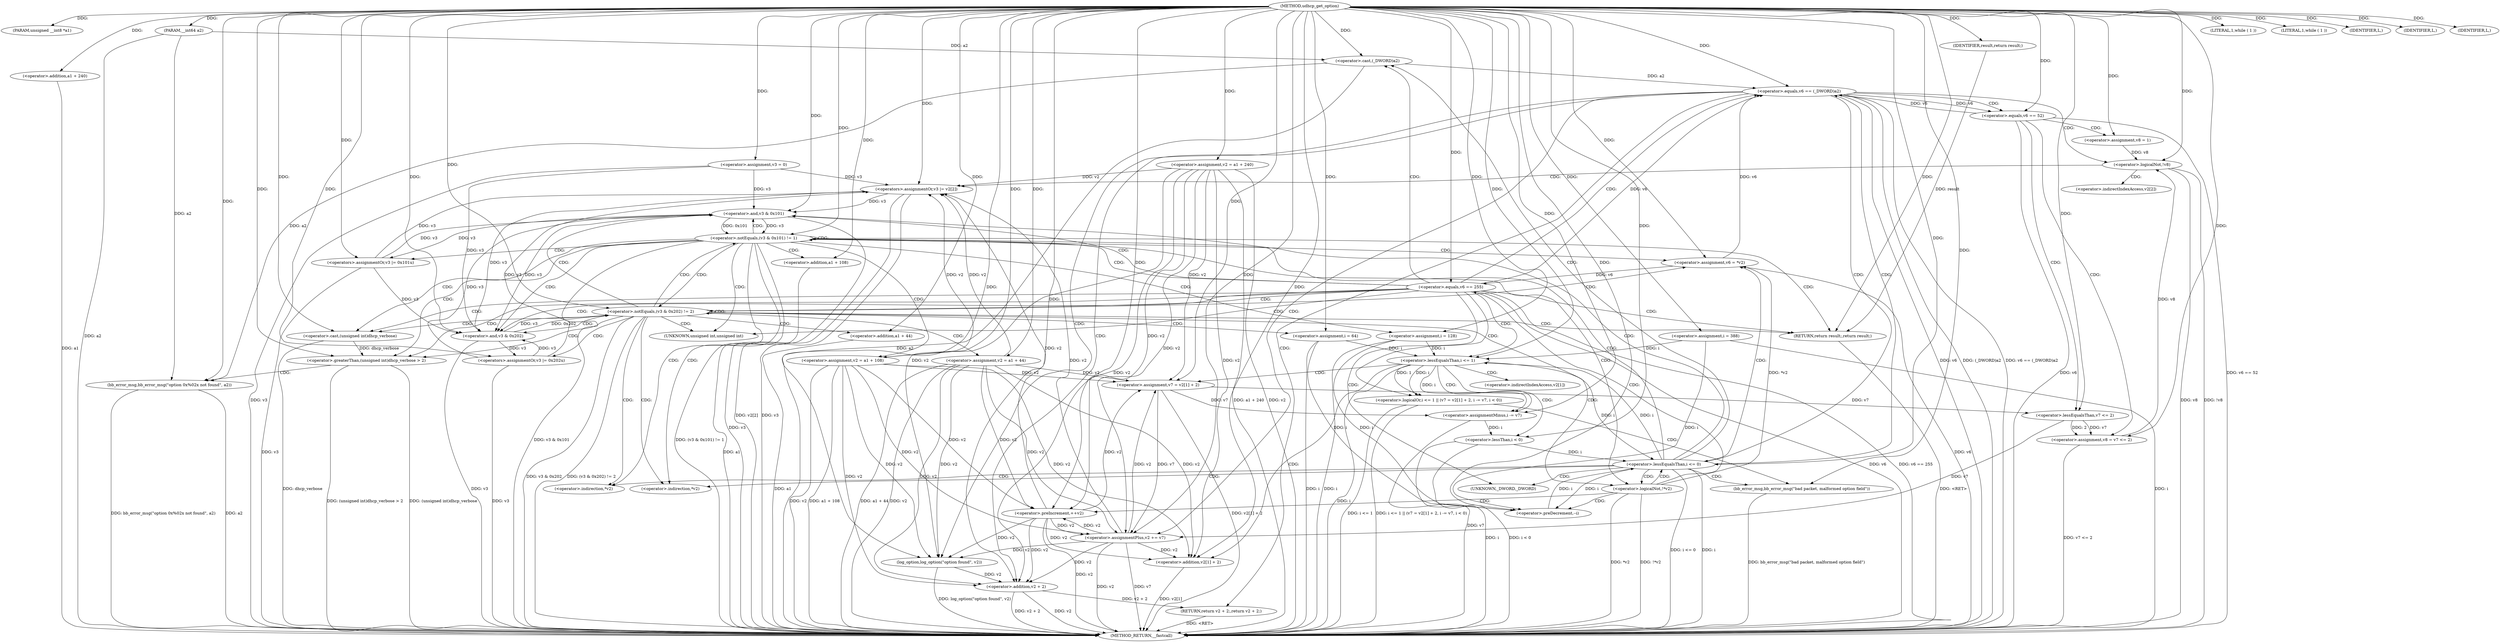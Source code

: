 digraph udhcp_get_option {  
"1000108" [label = "(METHOD,udhcp_get_option)" ]
"1000276" [label = "(METHOD_RETURN,__fastcall)" ]
"1000109" [label = "(PARAM,unsigned __int8 *a1)" ]
"1000110" [label = "(PARAM,__int64 a2)" ]
"1000119" [label = "(<operator>.assignment,v2 = a1 + 240)" ]
"1000121" [label = "(<operator>.addition,a1 + 240)" ]
"1000124" [label = "(<operator>.assignment,v3 = 0)" ]
"1000128" [label = "(<operator>.assignment,i = 388)" ]
"1000131" [label = "(<operator>.assignment,i = 64)" ]
"1000136" [label = "(LITERAL,1,while ( 1 ))" ]
"1000139" [label = "(LITERAL,1,while ( 1 ))" ]
"1000141" [label = "(<operator>.assignment,v6 = *v2)" ]
"1000146" [label = "(<operator>.logicalNot,!*v2)" ]
"1000150" [label = "(<operator>.preDecrement,--i)" ]
"1000152" [label = "(<operator>.preIncrement,++v2)" ]
"1000156" [label = "(<operator>.equals,v6 == 255)" ]
"1000161" [label = "(<operator>.logicalOr,i <= 1 || (v7 = v2[1] + 2, i -= v7, i < 0))" ]
"1000162" [label = "(<operator>.lessEqualsThan,i <= 1)" ]
"1000166" [label = "(<operator>.assignment,v7 = v2[1] + 2)" ]
"1000168" [label = "(<operator>.addition,v2[1] + 2)" ]
"1000174" [label = "(<operator>.assignmentMinus,i -= v7)" ]
"1000177" [label = "(<operator>.lessThan,i < 0)" ]
"1000182" [label = "(bb_error_msg,bb_error_msg(\"bad packet, malformed option field\"))" ]
"1000184" [label = "(IDENTIFIER,L,)" ]
"1000186" [label = "(<operator>.equals,v6 == (_DWORD)a2)" ]
"1000188" [label = "(<operator>.cast,(_DWORD)a2)" ]
"1000192" [label = "(log_option,log_option(\"option found\", v2))" ]
"1000195" [label = "(RETURN,return v2 + 2;,return v2 + 2;)" ]
"1000196" [label = "(<operator>.addition,v2 + 2)" ]
"1000200" [label = "(<operator>.equals,v6 == 52)" ]
"1000203" [label = "(<operator>.assignment,v8 = v7 <= 2)" ]
"1000205" [label = "(<operator>.lessEqualsThan,v7 <= 2)" ]
"1000209" [label = "(<operator>.assignment,v8 = 1)" ]
"1000213" [label = "(<operator>.logicalNot,!v8)" ]
"1000215" [label = "(<operators>.assignmentOr,v3 |= v2[2])" ]
"1000220" [label = "(<operator>.assignmentPlus,v2 += v7)" ]
"1000225" [label = "(<operator>.lessEqualsThan,i <= 0)" ]
"1000230" [label = "(<operator>.notEquals,(v3 & 0x101) != 1)" ]
"1000231" [label = "(<operator>.and,v3 & 0x101)" ]
"1000236" [label = "(<operators>.assignmentOr,v3 |= 0x101u)" ]
"1000239" [label = "(<operator>.assignment,v2 = a1 + 108)" ]
"1000241" [label = "(<operator>.addition,a1 + 108)" ]
"1000244" [label = "(<operator>.assignment,i = 128)" ]
"1000248" [label = "(<operator>.notEquals,(v3 & 0x202) != 2)" ]
"1000249" [label = "(<operator>.and,v3 & 0x202)" ]
"1000254" [label = "(<operators>.assignmentOr,v3 |= 0x202u)" ]
"1000257" [label = "(<operator>.assignment,v2 = a1 + 44)" ]
"1000259" [label = "(<operator>.addition,a1 + 44)" ]
"1000262" [label = "(IDENTIFIER,L,)" ]
"1000264" [label = "(<operator>.greaterThan,(unsigned int)dhcp_verbose > 2)" ]
"1000265" [label = "(<operator>.cast,(unsigned int)dhcp_verbose)" ]
"1000270" [label = "(bb_error_msg,bb_error_msg(\"option 0x%02x not found\", a2))" ]
"1000273" [label = "(IDENTIFIER,L,)" ]
"1000274" [label = "(RETURN,return result;,return result;)" ]
"1000275" [label = "(IDENTIFIER,result,return result;)" ]
"1000143" [label = "(<operator>.indirection,*v2)" ]
"1000147" [label = "(<operator>.indirection,*v2)" ]
"1000169" [label = "(<operator>.indirectIndexAccess,v2[1])" ]
"1000189" [label = "(UNKNOWN,_DWORD,_DWORD)" ]
"1000217" [label = "(<operator>.indirectIndexAccess,v2[2])" ]
"1000266" [label = "(UNKNOWN,unsigned int,unsigned int)" ]
  "1000195" -> "1000276"  [ label = "DDG: <RET>"] 
  "1000259" -> "1000276"  [ label = "DDG: a1"] 
  "1000230" -> "1000276"  [ label = "DDG: v3 & 0x101"] 
  "1000186" -> "1000276"  [ label = "DDG: v6"] 
  "1000264" -> "1000276"  [ label = "DDG: (unsigned int)dhcp_verbose > 2"] 
  "1000196" -> "1000276"  [ label = "DDG: v2"] 
  "1000161" -> "1000276"  [ label = "DDG: i <= 1 || (v7 = v2[1] + 2, i -= v7, i < 0)"] 
  "1000265" -> "1000276"  [ label = "DDG: dhcp_verbose"] 
  "1000203" -> "1000276"  [ label = "DDG: v7 <= 2"] 
  "1000200" -> "1000276"  [ label = "DDG: v6 == 52"] 
  "1000162" -> "1000276"  [ label = "DDG: i"] 
  "1000119" -> "1000276"  [ label = "DDG: v2"] 
  "1000257" -> "1000276"  [ label = "DDG: a1 + 44"] 
  "1000264" -> "1000276"  [ label = "DDG: (unsigned int)dhcp_verbose"] 
  "1000121" -> "1000276"  [ label = "DDG: a1"] 
  "1000257" -> "1000276"  [ label = "DDG: v2"] 
  "1000141" -> "1000276"  [ label = "DDG: v6"] 
  "1000213" -> "1000276"  [ label = "DDG: !v8"] 
  "1000156" -> "1000276"  [ label = "DDG: v6"] 
  "1000215" -> "1000276"  [ label = "DDG: v2[2]"] 
  "1000177" -> "1000276"  [ label = "DDG: i"] 
  "1000230" -> "1000276"  [ label = "DDG: (v3 & 0x101) != 1"] 
  "1000220" -> "1000276"  [ label = "DDG: v2"] 
  "1000119" -> "1000276"  [ label = "DDG: a1 + 240"] 
  "1000270" -> "1000276"  [ label = "DDG: a2"] 
  "1000213" -> "1000276"  [ label = "DDG: v8"] 
  "1000270" -> "1000276"  [ label = "DDG: bb_error_msg(\"option 0x%02x not found\", a2)"] 
  "1000152" -> "1000276"  [ label = "DDG: v2"] 
  "1000225" -> "1000276"  [ label = "DDG: i"] 
  "1000239" -> "1000276"  [ label = "DDG: a1 + 108"] 
  "1000110" -> "1000276"  [ label = "DDG: a2"] 
  "1000249" -> "1000276"  [ label = "DDG: v3"] 
  "1000182" -> "1000276"  [ label = "DDG: bb_error_msg(\"bad packet, malformed option field\")"] 
  "1000146" -> "1000276"  [ label = "DDG: *v2"] 
  "1000188" -> "1000276"  [ label = "DDG: a2"] 
  "1000236" -> "1000276"  [ label = "DDG: v3"] 
  "1000231" -> "1000276"  [ label = "DDG: v3"] 
  "1000254" -> "1000276"  [ label = "DDG: v3"] 
  "1000220" -> "1000276"  [ label = "DDG: v7"] 
  "1000248" -> "1000276"  [ label = "DDG: v3 & 0x202"] 
  "1000248" -> "1000276"  [ label = "DDG: (v3 & 0x202) != 2"] 
  "1000225" -> "1000276"  [ label = "DDG: i <= 0"] 
  "1000186" -> "1000276"  [ label = "DDG: (_DWORD)a2"] 
  "1000124" -> "1000276"  [ label = "DDG: v3"] 
  "1000192" -> "1000276"  [ label = "DDG: log_option(\"option found\", v2)"] 
  "1000156" -> "1000276"  [ label = "DDG: v6 == 255"] 
  "1000200" -> "1000276"  [ label = "DDG: v6"] 
  "1000177" -> "1000276"  [ label = "DDG: i < 0"] 
  "1000241" -> "1000276"  [ label = "DDG: a1"] 
  "1000174" -> "1000276"  [ label = "DDG: v7"] 
  "1000196" -> "1000276"  [ label = "DDG: v2 + 2"] 
  "1000168" -> "1000276"  [ label = "DDG: v2[1]"] 
  "1000215" -> "1000276"  [ label = "DDG: v3"] 
  "1000128" -> "1000276"  [ label = "DDG: i"] 
  "1000146" -> "1000276"  [ label = "DDG: !*v2"] 
  "1000239" -> "1000276"  [ label = "DDG: v2"] 
  "1000244" -> "1000276"  [ label = "DDG: i"] 
  "1000166" -> "1000276"  [ label = "DDG: v2[1] + 2"] 
  "1000161" -> "1000276"  [ label = "DDG: i <= 1"] 
  "1000186" -> "1000276"  [ label = "DDG: v6 == (_DWORD)a2"] 
  "1000131" -> "1000276"  [ label = "DDG: i"] 
  "1000274" -> "1000276"  [ label = "DDG: <RET>"] 
  "1000108" -> "1000109"  [ label = "DDG: "] 
  "1000108" -> "1000110"  [ label = "DDG: "] 
  "1000108" -> "1000119"  [ label = "DDG: "] 
  "1000108" -> "1000121"  [ label = "DDG: "] 
  "1000108" -> "1000124"  [ label = "DDG: "] 
  "1000108" -> "1000128"  [ label = "DDG: "] 
  "1000108" -> "1000131"  [ label = "DDG: "] 
  "1000108" -> "1000136"  [ label = "DDG: "] 
  "1000108" -> "1000139"  [ label = "DDG: "] 
  "1000146" -> "1000141"  [ label = "DDG: *v2"] 
  "1000108" -> "1000141"  [ label = "DDG: "] 
  "1000225" -> "1000150"  [ label = "DDG: i"] 
  "1000128" -> "1000150"  [ label = "DDG: i"] 
  "1000244" -> "1000150"  [ label = "DDG: i"] 
  "1000131" -> "1000150"  [ label = "DDG: i"] 
  "1000108" -> "1000150"  [ label = "DDG: "] 
  "1000119" -> "1000152"  [ label = "DDG: v2"] 
  "1000257" -> "1000152"  [ label = "DDG: v2"] 
  "1000220" -> "1000152"  [ label = "DDG: v2"] 
  "1000239" -> "1000152"  [ label = "DDG: v2"] 
  "1000108" -> "1000152"  [ label = "DDG: "] 
  "1000141" -> "1000156"  [ label = "DDG: v6"] 
  "1000108" -> "1000156"  [ label = "DDG: "] 
  "1000162" -> "1000161"  [ label = "DDG: i"] 
  "1000162" -> "1000161"  [ label = "DDG: 1"] 
  "1000225" -> "1000162"  [ label = "DDG: i"] 
  "1000128" -> "1000162"  [ label = "DDG: i"] 
  "1000244" -> "1000162"  [ label = "DDG: i"] 
  "1000131" -> "1000162"  [ label = "DDG: i"] 
  "1000108" -> "1000162"  [ label = "DDG: "] 
  "1000119" -> "1000166"  [ label = "DDG: v2"] 
  "1000257" -> "1000166"  [ label = "DDG: v2"] 
  "1000220" -> "1000166"  [ label = "DDG: v2"] 
  "1000152" -> "1000166"  [ label = "DDG: v2"] 
  "1000239" -> "1000166"  [ label = "DDG: v2"] 
  "1000108" -> "1000166"  [ label = "DDG: "] 
  "1000119" -> "1000168"  [ label = "DDG: v2"] 
  "1000257" -> "1000168"  [ label = "DDG: v2"] 
  "1000220" -> "1000168"  [ label = "DDG: v2"] 
  "1000152" -> "1000168"  [ label = "DDG: v2"] 
  "1000239" -> "1000168"  [ label = "DDG: v2"] 
  "1000108" -> "1000168"  [ label = "DDG: "] 
  "1000166" -> "1000174"  [ label = "DDG: v7"] 
  "1000108" -> "1000174"  [ label = "DDG: "] 
  "1000162" -> "1000174"  [ label = "DDG: i"] 
  "1000174" -> "1000177"  [ label = "DDG: i"] 
  "1000108" -> "1000177"  [ label = "DDG: "] 
  "1000108" -> "1000182"  [ label = "DDG: "] 
  "1000108" -> "1000184"  [ label = "DDG: "] 
  "1000141" -> "1000186"  [ label = "DDG: v6"] 
  "1000156" -> "1000186"  [ label = "DDG: v6"] 
  "1000200" -> "1000186"  [ label = "DDG: v6"] 
  "1000108" -> "1000186"  [ label = "DDG: "] 
  "1000188" -> "1000186"  [ label = "DDG: a2"] 
  "1000110" -> "1000188"  [ label = "DDG: a2"] 
  "1000108" -> "1000188"  [ label = "DDG: "] 
  "1000108" -> "1000192"  [ label = "DDG: "] 
  "1000119" -> "1000192"  [ label = "DDG: v2"] 
  "1000257" -> "1000192"  [ label = "DDG: v2"] 
  "1000220" -> "1000192"  [ label = "DDG: v2"] 
  "1000152" -> "1000192"  [ label = "DDG: v2"] 
  "1000239" -> "1000192"  [ label = "DDG: v2"] 
  "1000196" -> "1000195"  [ label = "DDG: v2 + 2"] 
  "1000192" -> "1000196"  [ label = "DDG: v2"] 
  "1000108" -> "1000196"  [ label = "DDG: "] 
  "1000119" -> "1000196"  [ label = "DDG: v2"] 
  "1000257" -> "1000196"  [ label = "DDG: v2"] 
  "1000220" -> "1000196"  [ label = "DDG: v2"] 
  "1000152" -> "1000196"  [ label = "DDG: v2"] 
  "1000239" -> "1000196"  [ label = "DDG: v2"] 
  "1000186" -> "1000200"  [ label = "DDG: v6"] 
  "1000108" -> "1000200"  [ label = "DDG: "] 
  "1000205" -> "1000203"  [ label = "DDG: v7"] 
  "1000205" -> "1000203"  [ label = "DDG: 2"] 
  "1000108" -> "1000203"  [ label = "DDG: "] 
  "1000108" -> "1000205"  [ label = "DDG: "] 
  "1000166" -> "1000205"  [ label = "DDG: v7"] 
  "1000108" -> "1000209"  [ label = "DDG: "] 
  "1000203" -> "1000213"  [ label = "DDG: v8"] 
  "1000209" -> "1000213"  [ label = "DDG: v8"] 
  "1000108" -> "1000213"  [ label = "DDG: "] 
  "1000119" -> "1000215"  [ label = "DDG: v2"] 
  "1000257" -> "1000215"  [ label = "DDG: v2"] 
  "1000220" -> "1000215"  [ label = "DDG: v2"] 
  "1000152" -> "1000215"  [ label = "DDG: v2"] 
  "1000239" -> "1000215"  [ label = "DDG: v2"] 
  "1000236" -> "1000215"  [ label = "DDG: v3"] 
  "1000254" -> "1000215"  [ label = "DDG: v3"] 
  "1000124" -> "1000215"  [ label = "DDG: v3"] 
  "1000108" -> "1000215"  [ label = "DDG: "] 
  "1000205" -> "1000220"  [ label = "DDG: v7"] 
  "1000108" -> "1000220"  [ label = "DDG: "] 
  "1000166" -> "1000220"  [ label = "DDG: v7"] 
  "1000119" -> "1000220"  [ label = "DDG: v2"] 
  "1000257" -> "1000220"  [ label = "DDG: v2"] 
  "1000152" -> "1000220"  [ label = "DDG: v2"] 
  "1000239" -> "1000220"  [ label = "DDG: v2"] 
  "1000162" -> "1000225"  [ label = "DDG: i"] 
  "1000177" -> "1000225"  [ label = "DDG: i"] 
  "1000150" -> "1000225"  [ label = "DDG: i"] 
  "1000108" -> "1000225"  [ label = "DDG: "] 
  "1000231" -> "1000230"  [ label = "DDG: v3"] 
  "1000231" -> "1000230"  [ label = "DDG: 0x101"] 
  "1000236" -> "1000231"  [ label = "DDG: v3"] 
  "1000254" -> "1000231"  [ label = "DDG: v3"] 
  "1000124" -> "1000231"  [ label = "DDG: v3"] 
  "1000215" -> "1000231"  [ label = "DDG: v3"] 
  "1000108" -> "1000231"  [ label = "DDG: "] 
  "1000108" -> "1000230"  [ label = "DDG: "] 
  "1000108" -> "1000236"  [ label = "DDG: "] 
  "1000231" -> "1000236"  [ label = "DDG: v3"] 
  "1000108" -> "1000239"  [ label = "DDG: "] 
  "1000108" -> "1000241"  [ label = "DDG: "] 
  "1000108" -> "1000244"  [ label = "DDG: "] 
  "1000249" -> "1000248"  [ label = "DDG: v3"] 
  "1000249" -> "1000248"  [ label = "DDG: 0x202"] 
  "1000236" -> "1000249"  [ label = "DDG: v3"] 
  "1000124" -> "1000249"  [ label = "DDG: v3"] 
  "1000215" -> "1000249"  [ label = "DDG: v3"] 
  "1000231" -> "1000249"  [ label = "DDG: v3"] 
  "1000254" -> "1000249"  [ label = "DDG: v3"] 
  "1000108" -> "1000249"  [ label = "DDG: "] 
  "1000108" -> "1000248"  [ label = "DDG: "] 
  "1000108" -> "1000254"  [ label = "DDG: "] 
  "1000249" -> "1000254"  [ label = "DDG: v3"] 
  "1000108" -> "1000257"  [ label = "DDG: "] 
  "1000108" -> "1000259"  [ label = "DDG: "] 
  "1000108" -> "1000262"  [ label = "DDG: "] 
  "1000265" -> "1000264"  [ label = "DDG: dhcp_verbose"] 
  "1000108" -> "1000265"  [ label = "DDG: "] 
  "1000108" -> "1000264"  [ label = "DDG: "] 
  "1000108" -> "1000270"  [ label = "DDG: "] 
  "1000188" -> "1000270"  [ label = "DDG: a2"] 
  "1000110" -> "1000270"  [ label = "DDG: a2"] 
  "1000108" -> "1000273"  [ label = "DDG: "] 
  "1000275" -> "1000274"  [ label = "DDG: result"] 
  "1000108" -> "1000274"  [ label = "DDG: "] 
  "1000108" -> "1000275"  [ label = "DDG: "] 
  "1000146" -> "1000225"  [ label = "CDG: "] 
  "1000146" -> "1000156"  [ label = "CDG: "] 
  "1000146" -> "1000152"  [ label = "CDG: "] 
  "1000146" -> "1000150"  [ label = "CDG: "] 
  "1000156" -> "1000162"  [ label = "CDG: "] 
  "1000156" -> "1000161"  [ label = "CDG: "] 
  "1000156" -> "1000189"  [ label = "CDG: "] 
  "1000156" -> "1000188"  [ label = "CDG: "] 
  "1000156" -> "1000186"  [ label = "CDG: "] 
  "1000156" -> "1000231"  [ label = "CDG: "] 
  "1000156" -> "1000230"  [ label = "CDG: "] 
  "1000156" -> "1000249"  [ label = "CDG: "] 
  "1000156" -> "1000248"  [ label = "CDG: "] 
  "1000156" -> "1000266"  [ label = "CDG: "] 
  "1000156" -> "1000265"  [ label = "CDG: "] 
  "1000156" -> "1000264"  [ label = "CDG: "] 
  "1000156" -> "1000274"  [ label = "CDG: "] 
  "1000161" -> "1000182"  [ label = "CDG: "] 
  "1000162" -> "1000174"  [ label = "CDG: "] 
  "1000162" -> "1000169"  [ label = "CDG: "] 
  "1000162" -> "1000168"  [ label = "CDG: "] 
  "1000162" -> "1000166"  [ label = "CDG: "] 
  "1000162" -> "1000177"  [ label = "CDG: "] 
  "1000186" -> "1000192"  [ label = "CDG: "] 
  "1000186" -> "1000200"  [ label = "CDG: "] 
  "1000186" -> "1000196"  [ label = "CDG: "] 
  "1000186" -> "1000195"  [ label = "CDG: "] 
  "1000186" -> "1000220"  [ label = "CDG: "] 
  "1000186" -> "1000213"  [ label = "CDG: "] 
  "1000186" -> "1000225"  [ label = "CDG: "] 
  "1000200" -> "1000205"  [ label = "CDG: "] 
  "1000200" -> "1000203"  [ label = "CDG: "] 
  "1000200" -> "1000209"  [ label = "CDG: "] 
  "1000213" -> "1000217"  [ label = "CDG: "] 
  "1000213" -> "1000215"  [ label = "CDG: "] 
  "1000225" -> "1000189"  [ label = "CDG: "] 
  "1000225" -> "1000188"  [ label = "CDG: "] 
  "1000225" -> "1000186"  [ label = "CDG: "] 
  "1000225" -> "1000182"  [ label = "CDG: "] 
  "1000225" -> "1000231"  [ label = "CDG: "] 
  "1000225" -> "1000230"  [ label = "CDG: "] 
  "1000225" -> "1000143"  [ label = "CDG: "] 
  "1000225" -> "1000141"  [ label = "CDG: "] 
  "1000225" -> "1000147"  [ label = "CDG: "] 
  "1000225" -> "1000146"  [ label = "CDG: "] 
  "1000230" -> "1000239"  [ label = "CDG: "] 
  "1000230" -> "1000236"  [ label = "CDG: "] 
  "1000230" -> "1000244"  [ label = "CDG: "] 
  "1000230" -> "1000241"  [ label = "CDG: "] 
  "1000230" -> "1000249"  [ label = "CDG: "] 
  "1000230" -> "1000248"  [ label = "CDG: "] 
  "1000230" -> "1000266"  [ label = "CDG: "] 
  "1000230" -> "1000265"  [ label = "CDG: "] 
  "1000230" -> "1000264"  [ label = "CDG: "] 
  "1000230" -> "1000274"  [ label = "CDG: "] 
  "1000230" -> "1000231"  [ label = "CDG: "] 
  "1000230" -> "1000230"  [ label = "CDG: "] 
  "1000230" -> "1000143"  [ label = "CDG: "] 
  "1000230" -> "1000141"  [ label = "CDG: "] 
  "1000230" -> "1000147"  [ label = "CDG: "] 
  "1000230" -> "1000146"  [ label = "CDG: "] 
  "1000248" -> "1000254"  [ label = "CDG: "] 
  "1000248" -> "1000266"  [ label = "CDG: "] 
  "1000248" -> "1000265"  [ label = "CDG: "] 
  "1000248" -> "1000264"  [ label = "CDG: "] 
  "1000248" -> "1000259"  [ label = "CDG: "] 
  "1000248" -> "1000257"  [ label = "CDG: "] 
  "1000248" -> "1000274"  [ label = "CDG: "] 
  "1000248" -> "1000131"  [ label = "CDG: "] 
  "1000248" -> "1000249"  [ label = "CDG: "] 
  "1000248" -> "1000248"  [ label = "CDG: "] 
  "1000248" -> "1000231"  [ label = "CDG: "] 
  "1000248" -> "1000230"  [ label = "CDG: "] 
  "1000248" -> "1000143"  [ label = "CDG: "] 
  "1000248" -> "1000141"  [ label = "CDG: "] 
  "1000248" -> "1000147"  [ label = "CDG: "] 
  "1000248" -> "1000146"  [ label = "CDG: "] 
  "1000264" -> "1000270"  [ label = "CDG: "] 
}
